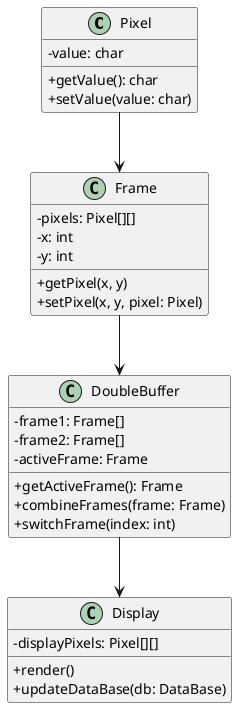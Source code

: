 @startuml
skinparam classAttributeIconSize 0

class Pixel {
    - value: char
    + getValue(): char
    + setValue(value: char)
}

class Frame {
    - pixels: Pixel[][]
    - x: int
    - y: int
    + getPixel(x, y)
    + setPixel(x, y, pixel: Pixel)
}

class DoubleBuffer {
    - frame1: Frame[]
    - frame2: Frame[]
    - activeFrame: Frame
    + getActiveFrame(): Frame
    + combineFrames(frame: Frame)
    + switchFrame(index: int)
}

class Display {
    - displayPixels: Pixel[][]
    + render()
    + updateDataBase(db: DataBase)
}

Pixel --> Frame
Frame --> DoubleBuffer
DoubleBuffer --> Display

@enduml
